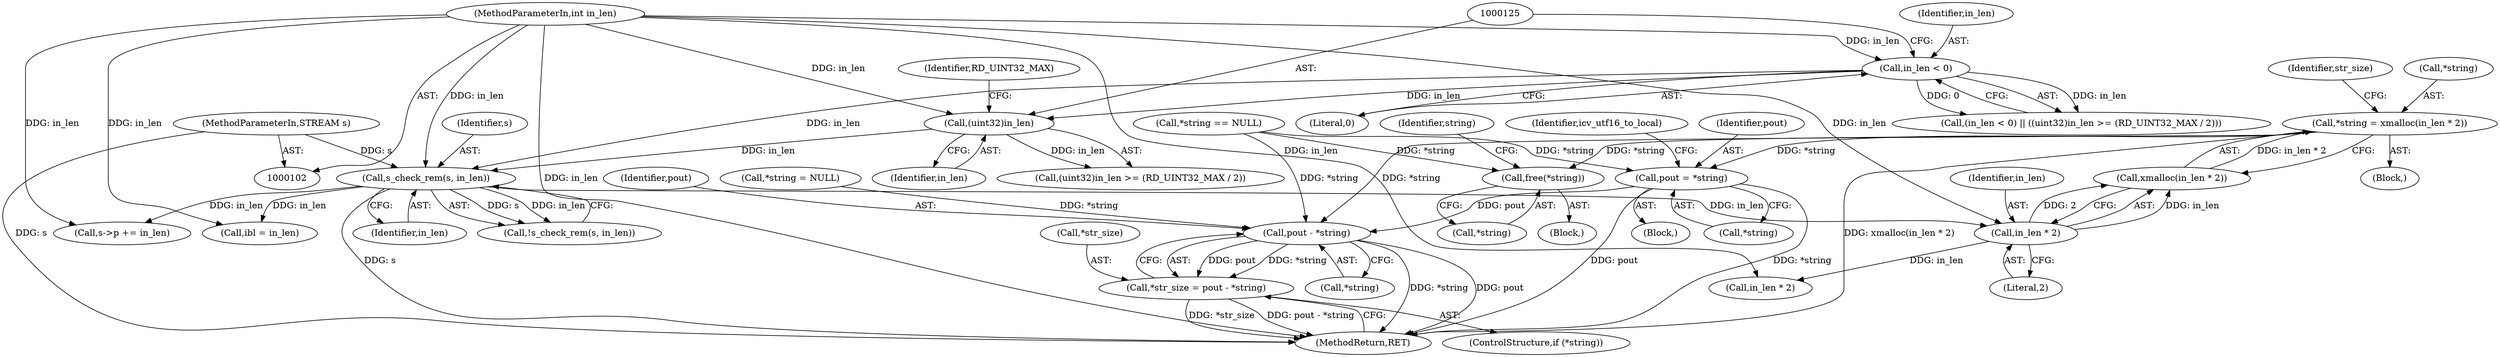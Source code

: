 digraph "0_rdesktop_4dca546d04321a610c1835010b5dad85163b65e1_9@API" {
"1000177" [label="(Call,*string = xmalloc(in_len * 2))"];
"1000180" [label="(Call,xmalloc(in_len * 2))"];
"1000181" [label="(Call,in_len * 2)"];
"1000138" [label="(Call,s_check_rem(s, in_len))"];
"1000103" [label="(MethodParameterIn,STREAM s)"];
"1000124" [label="(Call,(uint32)in_len)"];
"1000120" [label="(Call,in_len < 0)"];
"1000104" [label="(MethodParameterIn,int in_len)"];
"1000206" [label="(Call,pout = *string)"];
"1000272" [label="(Call,pout - *string)"];
"1000269" [label="(Call,*str_size = pout - *string)"];
"1000245" [label="(Call,free(*string))"];
"1000190" [label="(Call,ibl = in_len)"];
"1000124" [label="(Call,(uint32)in_len)"];
"1000177" [label="(Call,*string = xmalloc(in_len * 2))"];
"1000239" [label="(Block,)"];
"1000137" [label="(Call,!s_check_rem(s, in_len))"];
"1000128" [label="(Identifier,RD_UINT32_MAX)"];
"1000186" [label="(Identifier,str_size)"];
"1000123" [label="(Call,(uint32)in_len >= (RD_UINT32_MAX / 2))"];
"1000182" [label="(Identifier,in_len)"];
"1000119" [label="(Call,(in_len < 0) || ((uint32)in_len >= (RD_UINT32_MAX / 2)))"];
"1000257" [label="(Call,s->p += in_len)"];
"1000140" [label="(Identifier,in_len)"];
"1000120" [label="(Call,in_len < 0)"];
"1000187" [label="(Call,in_len * 2)"];
"1000269" [label="(Call,*str_size = pout - *string)"];
"1000272" [label="(Call,pout - *string)"];
"1000266" [label="(ControlStructure,if (*string))"];
"1000250" [label="(Identifier,string)"];
"1000138" [label="(Call,s_check_rem(s, in_len))"];
"1000183" [label="(Literal,2)"];
"1000178" [label="(Call,*string)"];
"1000126" [label="(Identifier,in_len)"];
"1000207" [label="(Identifier,pout)"];
"1000248" [label="(Call,*string = NULL)"];
"1000176" [label="(Block,)"];
"1000213" [label="(Identifier,icv_utf16_to_local)"];
"1000107" [label="(Block,)"];
"1000103" [label="(MethodParameterIn,STREAM s)"];
"1000121" [label="(Identifier,in_len)"];
"1000273" [label="(Identifier,pout)"];
"1000139" [label="(Identifier,s)"];
"1000245" [label="(Call,free(*string))"];
"1000206" [label="(Call,pout = *string)"];
"1000180" [label="(Call,xmalloc(in_len * 2))"];
"1000122" [label="(Literal,0)"];
"1000208" [label="(Call,*string)"];
"1000172" [label="(Call,*string == NULL)"];
"1000246" [label="(Call,*string)"];
"1000181" [label="(Call,in_len * 2)"];
"1000270" [label="(Call,*str_size)"];
"1000104" [label="(MethodParameterIn,int in_len)"];
"1000276" [label="(MethodReturn,RET)"];
"1000274" [label="(Call,*string)"];
"1000177" -> "1000176"  [label="AST: "];
"1000177" -> "1000180"  [label="CFG: "];
"1000178" -> "1000177"  [label="AST: "];
"1000180" -> "1000177"  [label="AST: "];
"1000186" -> "1000177"  [label="CFG: "];
"1000177" -> "1000276"  [label="DDG: xmalloc(in_len * 2)"];
"1000180" -> "1000177"  [label="DDG: in_len * 2"];
"1000177" -> "1000206"  [label="DDG: *string"];
"1000177" -> "1000245"  [label="DDG: *string"];
"1000177" -> "1000272"  [label="DDG: *string"];
"1000180" -> "1000181"  [label="CFG: "];
"1000181" -> "1000180"  [label="AST: "];
"1000181" -> "1000180"  [label="DDG: in_len"];
"1000181" -> "1000180"  [label="DDG: 2"];
"1000181" -> "1000183"  [label="CFG: "];
"1000182" -> "1000181"  [label="AST: "];
"1000183" -> "1000181"  [label="AST: "];
"1000138" -> "1000181"  [label="DDG: in_len"];
"1000104" -> "1000181"  [label="DDG: in_len"];
"1000181" -> "1000187"  [label="DDG: in_len"];
"1000138" -> "1000137"  [label="AST: "];
"1000138" -> "1000140"  [label="CFG: "];
"1000139" -> "1000138"  [label="AST: "];
"1000140" -> "1000138"  [label="AST: "];
"1000137" -> "1000138"  [label="CFG: "];
"1000138" -> "1000276"  [label="DDG: s"];
"1000138" -> "1000137"  [label="DDG: s"];
"1000138" -> "1000137"  [label="DDG: in_len"];
"1000103" -> "1000138"  [label="DDG: s"];
"1000124" -> "1000138"  [label="DDG: in_len"];
"1000120" -> "1000138"  [label="DDG: in_len"];
"1000104" -> "1000138"  [label="DDG: in_len"];
"1000138" -> "1000190"  [label="DDG: in_len"];
"1000138" -> "1000257"  [label="DDG: in_len"];
"1000103" -> "1000102"  [label="AST: "];
"1000103" -> "1000276"  [label="DDG: s"];
"1000124" -> "1000123"  [label="AST: "];
"1000124" -> "1000126"  [label="CFG: "];
"1000125" -> "1000124"  [label="AST: "];
"1000126" -> "1000124"  [label="AST: "];
"1000128" -> "1000124"  [label="CFG: "];
"1000124" -> "1000123"  [label="DDG: in_len"];
"1000120" -> "1000124"  [label="DDG: in_len"];
"1000104" -> "1000124"  [label="DDG: in_len"];
"1000120" -> "1000119"  [label="AST: "];
"1000120" -> "1000122"  [label="CFG: "];
"1000121" -> "1000120"  [label="AST: "];
"1000122" -> "1000120"  [label="AST: "];
"1000125" -> "1000120"  [label="CFG: "];
"1000119" -> "1000120"  [label="CFG: "];
"1000120" -> "1000119"  [label="DDG: in_len"];
"1000120" -> "1000119"  [label="DDG: 0"];
"1000104" -> "1000120"  [label="DDG: in_len"];
"1000104" -> "1000102"  [label="AST: "];
"1000104" -> "1000276"  [label="DDG: in_len"];
"1000104" -> "1000187"  [label="DDG: in_len"];
"1000104" -> "1000190"  [label="DDG: in_len"];
"1000104" -> "1000257"  [label="DDG: in_len"];
"1000206" -> "1000107"  [label="AST: "];
"1000206" -> "1000208"  [label="CFG: "];
"1000207" -> "1000206"  [label="AST: "];
"1000208" -> "1000206"  [label="AST: "];
"1000213" -> "1000206"  [label="CFG: "];
"1000206" -> "1000276"  [label="DDG: *string"];
"1000206" -> "1000276"  [label="DDG: pout"];
"1000172" -> "1000206"  [label="DDG: *string"];
"1000206" -> "1000272"  [label="DDG: pout"];
"1000272" -> "1000269"  [label="AST: "];
"1000272" -> "1000274"  [label="CFG: "];
"1000273" -> "1000272"  [label="AST: "];
"1000274" -> "1000272"  [label="AST: "];
"1000269" -> "1000272"  [label="CFG: "];
"1000272" -> "1000276"  [label="DDG: *string"];
"1000272" -> "1000276"  [label="DDG: pout"];
"1000272" -> "1000269"  [label="DDG: pout"];
"1000272" -> "1000269"  [label="DDG: *string"];
"1000248" -> "1000272"  [label="DDG: *string"];
"1000172" -> "1000272"  [label="DDG: *string"];
"1000269" -> "1000266"  [label="AST: "];
"1000270" -> "1000269"  [label="AST: "];
"1000276" -> "1000269"  [label="CFG: "];
"1000269" -> "1000276"  [label="DDG: *str_size"];
"1000269" -> "1000276"  [label="DDG: pout - *string"];
"1000245" -> "1000239"  [label="AST: "];
"1000245" -> "1000246"  [label="CFG: "];
"1000246" -> "1000245"  [label="AST: "];
"1000250" -> "1000245"  [label="CFG: "];
"1000172" -> "1000245"  [label="DDG: *string"];
}
